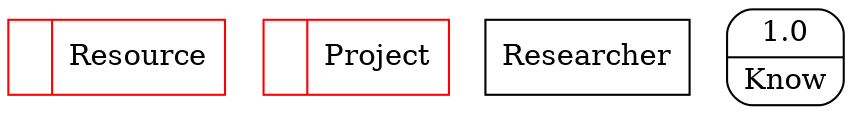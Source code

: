 digraph dfd2{ 
node[shape=record]
200 [label="<f0>  |<f1> Resource " color=red];
201 [label="<f0>  |<f1> Project " color=red];
202 [label="Researcher" shape=box];
203 [label="{<f0> 1.0|<f1> Know }" shape=Mrecord];
}